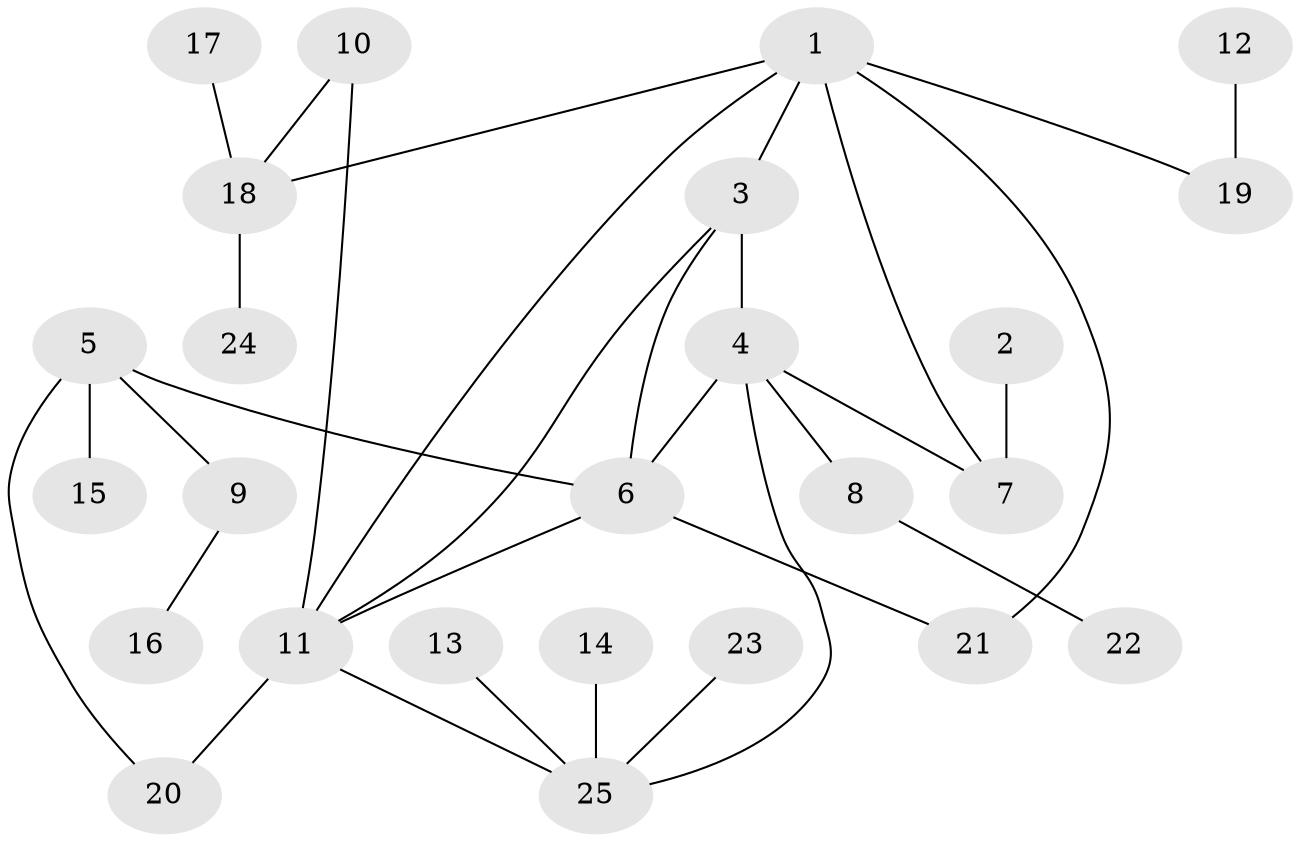 // original degree distribution, {5: 0.06, 6: 0.1, 3: 0.1, 8: 0.02, 2: 0.28, 1: 0.44}
// Generated by graph-tools (version 1.1) at 2025/02/03/09/25 03:02:32]
// undirected, 25 vertices, 32 edges
graph export_dot {
graph [start="1"]
  node [color=gray90,style=filled];
  1;
  2;
  3;
  4;
  5;
  6;
  7;
  8;
  9;
  10;
  11;
  12;
  13;
  14;
  15;
  16;
  17;
  18;
  19;
  20;
  21;
  22;
  23;
  24;
  25;
  1 -- 3 [weight=1.0];
  1 -- 7 [weight=1.0];
  1 -- 11 [weight=1.0];
  1 -- 18 [weight=1.0];
  1 -- 19 [weight=1.0];
  1 -- 21 [weight=1.0];
  2 -- 7 [weight=1.0];
  3 -- 4 [weight=2.0];
  3 -- 6 [weight=1.0];
  3 -- 11 [weight=1.0];
  4 -- 6 [weight=1.0];
  4 -- 7 [weight=1.0];
  4 -- 8 [weight=1.0];
  4 -- 25 [weight=1.0];
  5 -- 6 [weight=1.0];
  5 -- 9 [weight=1.0];
  5 -- 15 [weight=1.0];
  5 -- 20 [weight=1.0];
  6 -- 11 [weight=2.0];
  6 -- 21 [weight=1.0];
  8 -- 22 [weight=1.0];
  9 -- 16 [weight=1.0];
  10 -- 11 [weight=1.0];
  10 -- 18 [weight=1.0];
  11 -- 20 [weight=1.0];
  11 -- 25 [weight=1.0];
  12 -- 19 [weight=1.0];
  13 -- 25 [weight=1.0];
  14 -- 25 [weight=1.0];
  17 -- 18 [weight=1.0];
  18 -- 24 [weight=1.0];
  23 -- 25 [weight=1.0];
}
